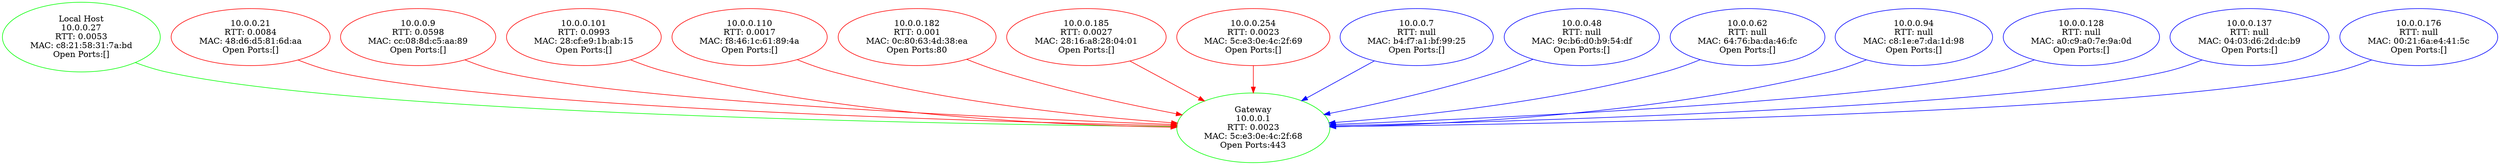 // LAN Visualization
digraph {
	node [color=green]
	"10.0.0.1" [label="Gateway
10.0.0.1
RTT: 0.0023
MAC: 5c:e3:0e:4c:2f:68
Open Ports:443"]
	node [color=red]
	edge [color=red]
	node [color=green]
	edge [color=green]
	"10.0.0.27" [label="Local Host
10.0.0.27
RTT: 0.0053
MAC: c8:21:58:31:7a:bd
Open Ports:[]"]
	"10.0.0.27" -> "10.0.0.1"
	node [color=red]
	edge [color=red]
	"10.0.0.21" [label="10.0.0.21
RTT: 0.0084
MAC: 48:d6:d5:81:6d:aa
Open Ports:[]"]
	"10.0.0.21" -> "10.0.0.1"
	node [color=red]
	edge [color=red]
	"10.0.0.9" [label="10.0.0.9
RTT: 0.0598
MAC: cc:08:8d:c5:aa:89
Open Ports:[]"]
	"10.0.0.9" -> "10.0.0.1"
	node [color=red]
	edge [color=red]
	"10.0.0.101" [label="10.0.0.101
RTT: 0.0993
MAC: 28:cf:e9:1b:ab:15
Open Ports:[]"]
	"10.0.0.101" -> "10.0.0.1"
	node [color=red]
	edge [color=red]
	"10.0.0.110" [label="10.0.0.110
RTT: 0.0017
MAC: f8:46:1c:61:89:4a
Open Ports:[]"]
	"10.0.0.110" -> "10.0.0.1"
	node [color=red]
	edge [color=red]
	"10.0.0.182" [label="10.0.0.182
RTT: 0.001
MAC: 0c:80:63:4d:38:ea
Open Ports:80"]
	"10.0.0.182" -> "10.0.0.1"
	node [color=red]
	edge [color=red]
	"10.0.0.185" [label="10.0.0.185
RTT: 0.0027
MAC: 28:16:a8:28:04:01
Open Ports:[]"]
	"10.0.0.185" -> "10.0.0.1"
	node [color=red]
	edge [color=red]
	"10.0.0.254" [label="10.0.0.254
RTT: 0.0023
MAC: 5c:e3:0e:4c:2f:69
Open Ports:[]"]
	"10.0.0.254" -> "10.0.0.1"
	node [color=blue]
	edge [color=blue]
	"10.0.0.7" [label="10.0.0.7
RTT: null
MAC: b4:f7:a1:bf:99:25
Open Ports:[]"]
	"10.0.0.7" -> "10.0.0.1"
	node [color=blue]
	edge [color=blue]
	"10.0.0.48" [label="10.0.0.48
RTT: null
MAC: 9c:b6:d0:b9:54:df
Open Ports:[]"]
	"10.0.0.48" -> "10.0.0.1"
	node [color=blue]
	edge [color=blue]
	"10.0.0.62" [label="10.0.0.62
RTT: null
MAC: 64:76:ba:da:46:fc
Open Ports:[]"]
	"10.0.0.62" -> "10.0.0.1"
	node [color=blue]
	edge [color=blue]
	"10.0.0.94" [label="10.0.0.94
RTT: null
MAC: c8:1e:e7:da:1d:98
Open Ports:[]"]
	"10.0.0.94" -> "10.0.0.1"
	node [color=blue]
	edge [color=blue]
	"10.0.0.128" [label="10.0.0.128
RTT: null
MAC: a0:c9:a0:7e:9a:0d
Open Ports:[]"]
	"10.0.0.128" -> "10.0.0.1"
	node [color=blue]
	edge [color=blue]
	"10.0.0.137" [label="10.0.0.137
RTT: null
MAC: 04:03:d6:2d:dc:b9
Open Ports:[]"]
	"10.0.0.137" -> "10.0.0.1"
	node [color=blue]
	edge [color=blue]
	"10.0.0.176" [label="10.0.0.176
RTT: null
MAC: 00:21:6a:e4:41:5c
Open Ports:[]"]
	"10.0.0.176" -> "10.0.0.1"
}
